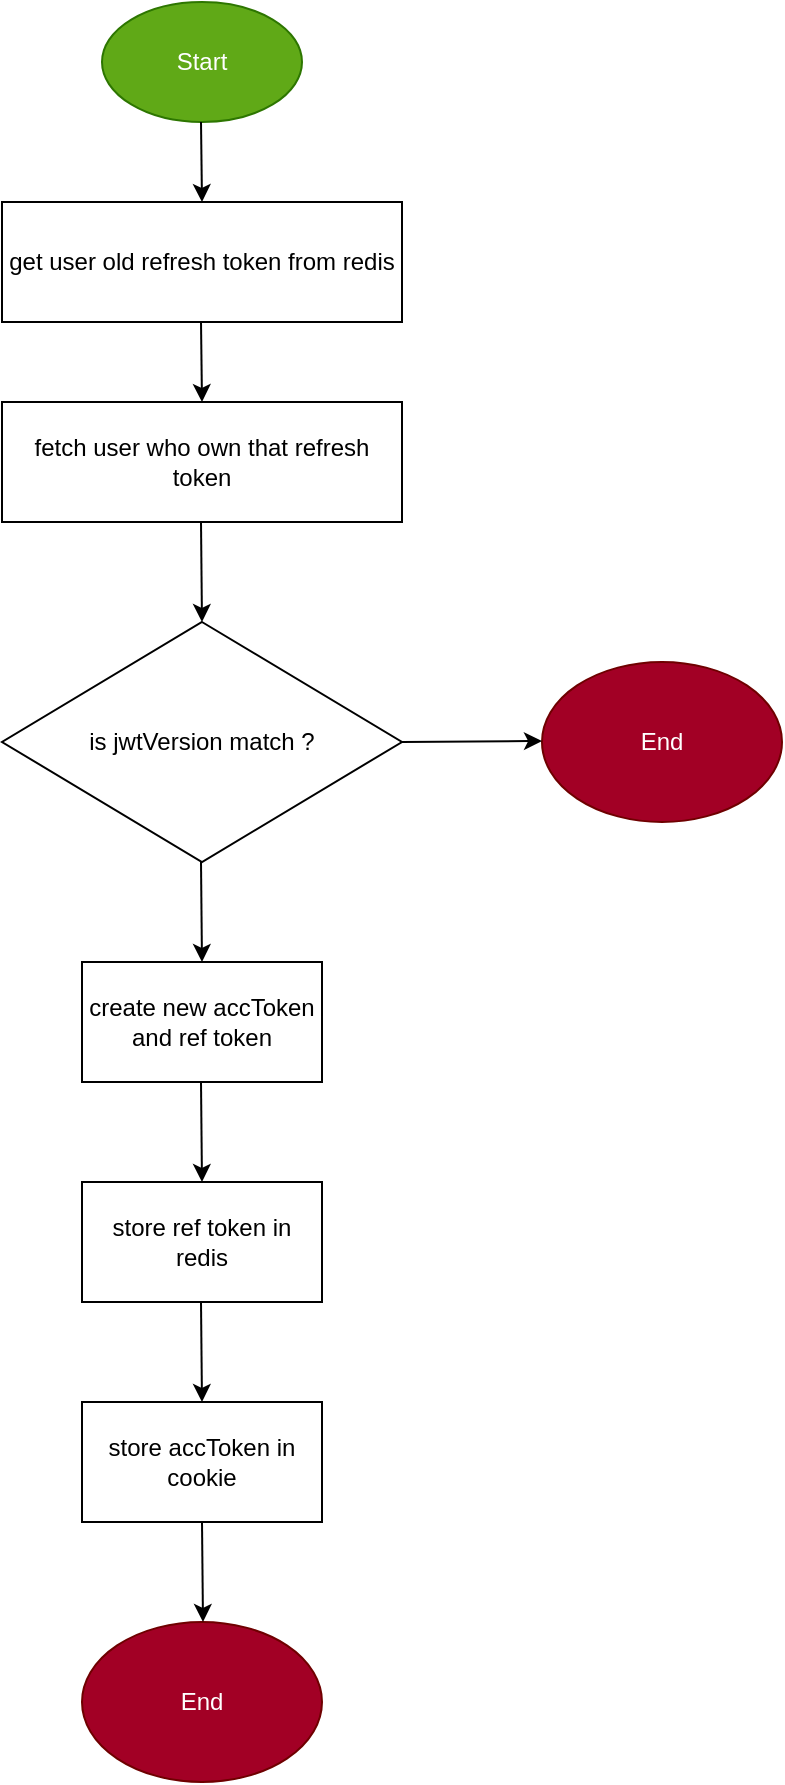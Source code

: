 <mxfile>
    <diagram id="iv2qofoCZfMxst3RClXb" name="Page-1">
        <mxGraphModel dx="438" dy="804" grid="1" gridSize="10" guides="1" tooltips="1" connect="1" arrows="1" fold="1" page="1" pageScale="1" pageWidth="850" pageHeight="1100" math="0" shadow="0">
            <root>
                <mxCell id="0"/>
                <mxCell id="1" parent="0"/>
                <mxCell id="2" value="Start" style="ellipse;whiteSpace=wrap;html=1;fillColor=#60a917;fontColor=#ffffff;strokeColor=#2D7600;" vertex="1" parent="1">
                    <mxGeometry x="160" y="20" width="100" height="60" as="geometry"/>
                </mxCell>
                <mxCell id="3" value="get user old refresh token from redis" style="rounded=0;whiteSpace=wrap;html=1;" vertex="1" parent="1">
                    <mxGeometry x="110" y="120" width="200" height="60" as="geometry"/>
                </mxCell>
                <mxCell id="4" value="fetch user who own that refresh token" style="rounded=0;whiteSpace=wrap;html=1;" vertex="1" parent="1">
                    <mxGeometry x="110" y="220" width="200" height="60" as="geometry"/>
                </mxCell>
                <mxCell id="5" value="is jwtVersion match ?" style="rhombus;whiteSpace=wrap;html=1;" vertex="1" parent="1">
                    <mxGeometry x="110" y="330" width="200" height="120" as="geometry"/>
                </mxCell>
                <mxCell id="6" value="End" style="ellipse;whiteSpace=wrap;html=1;fillColor=#a20025;fontColor=#ffffff;strokeColor=#6F0000;" vertex="1" parent="1">
                    <mxGeometry x="380" y="350" width="120" height="80" as="geometry"/>
                </mxCell>
                <mxCell id="7" value="create new accToken and ref token" style="rounded=0;whiteSpace=wrap;html=1;" vertex="1" parent="1">
                    <mxGeometry x="150" y="500" width="120" height="60" as="geometry"/>
                </mxCell>
                <mxCell id="8" value="store ref token in redis" style="rounded=0;whiteSpace=wrap;html=1;" vertex="1" parent="1">
                    <mxGeometry x="150" y="610" width="120" height="60" as="geometry"/>
                </mxCell>
                <mxCell id="9" value="store accToken in cookie" style="rounded=0;whiteSpace=wrap;html=1;" vertex="1" parent="1">
                    <mxGeometry x="150" y="720" width="120" height="60" as="geometry"/>
                </mxCell>
                <mxCell id="10" value="End" style="ellipse;whiteSpace=wrap;html=1;fillColor=#a20025;fontColor=#ffffff;strokeColor=#6F0000;" vertex="1" parent="1">
                    <mxGeometry x="150" y="830" width="120" height="80" as="geometry"/>
                </mxCell>
                <mxCell id="11" value="" style="endArrow=classic;html=1;entryX=0.5;entryY=0;entryDx=0;entryDy=0;" edge="1" parent="1" target="3">
                    <mxGeometry width="50" height="50" relative="1" as="geometry">
                        <mxPoint x="209.5" y="80" as="sourcePoint"/>
                        <mxPoint x="209.5" y="140" as="targetPoint"/>
                    </mxGeometry>
                </mxCell>
                <mxCell id="12" value="" style="endArrow=classic;html=1;entryX=0.5;entryY=0;entryDx=0;entryDy=0;" edge="1" parent="1">
                    <mxGeometry width="50" height="50" relative="1" as="geometry">
                        <mxPoint x="209.5" y="180" as="sourcePoint"/>
                        <mxPoint x="210" y="220" as="targetPoint"/>
                    </mxGeometry>
                </mxCell>
                <mxCell id="13" value="" style="endArrow=classic;html=1;entryX=0.5;entryY=0;entryDx=0;entryDy=0;" edge="1" parent="1" target="5">
                    <mxGeometry width="50" height="50" relative="1" as="geometry">
                        <mxPoint x="209.5" y="280" as="sourcePoint"/>
                        <mxPoint x="210" y="320" as="targetPoint"/>
                    </mxGeometry>
                </mxCell>
                <mxCell id="14" value="" style="endArrow=classic;html=1;exitX=1;exitY=0.5;exitDx=0;exitDy=0;" edge="1" parent="1" source="5">
                    <mxGeometry width="50" height="50" relative="1" as="geometry">
                        <mxPoint x="320" y="389.5" as="sourcePoint"/>
                        <mxPoint x="380" y="389.5" as="targetPoint"/>
                    </mxGeometry>
                </mxCell>
                <mxCell id="15" value="" style="endArrow=classic;html=1;entryX=0.5;entryY=0;entryDx=0;entryDy=0;" edge="1" parent="1">
                    <mxGeometry width="50" height="50" relative="1" as="geometry">
                        <mxPoint x="209.5" y="450" as="sourcePoint"/>
                        <mxPoint x="210" y="500" as="targetPoint"/>
                    </mxGeometry>
                </mxCell>
                <mxCell id="16" value="" style="endArrow=classic;html=1;entryX=0.5;entryY=0;entryDx=0;entryDy=0;" edge="1" parent="1">
                    <mxGeometry width="50" height="50" relative="1" as="geometry">
                        <mxPoint x="209.5" y="560" as="sourcePoint"/>
                        <mxPoint x="210" y="610" as="targetPoint"/>
                    </mxGeometry>
                </mxCell>
                <mxCell id="17" value="" style="endArrow=classic;html=1;entryX=0.5;entryY=0;entryDx=0;entryDy=0;" edge="1" parent="1">
                    <mxGeometry width="50" height="50" relative="1" as="geometry">
                        <mxPoint x="209.5" y="670" as="sourcePoint"/>
                        <mxPoint x="210" y="720" as="targetPoint"/>
                    </mxGeometry>
                </mxCell>
                <mxCell id="18" value="" style="endArrow=classic;html=1;entryX=0.5;entryY=0;entryDx=0;entryDy=0;" edge="1" parent="1">
                    <mxGeometry width="50" height="50" relative="1" as="geometry">
                        <mxPoint x="210" y="780" as="sourcePoint"/>
                        <mxPoint x="210.5" y="830" as="targetPoint"/>
                    </mxGeometry>
                </mxCell>
            </root>
        </mxGraphModel>
    </diagram>
</mxfile>